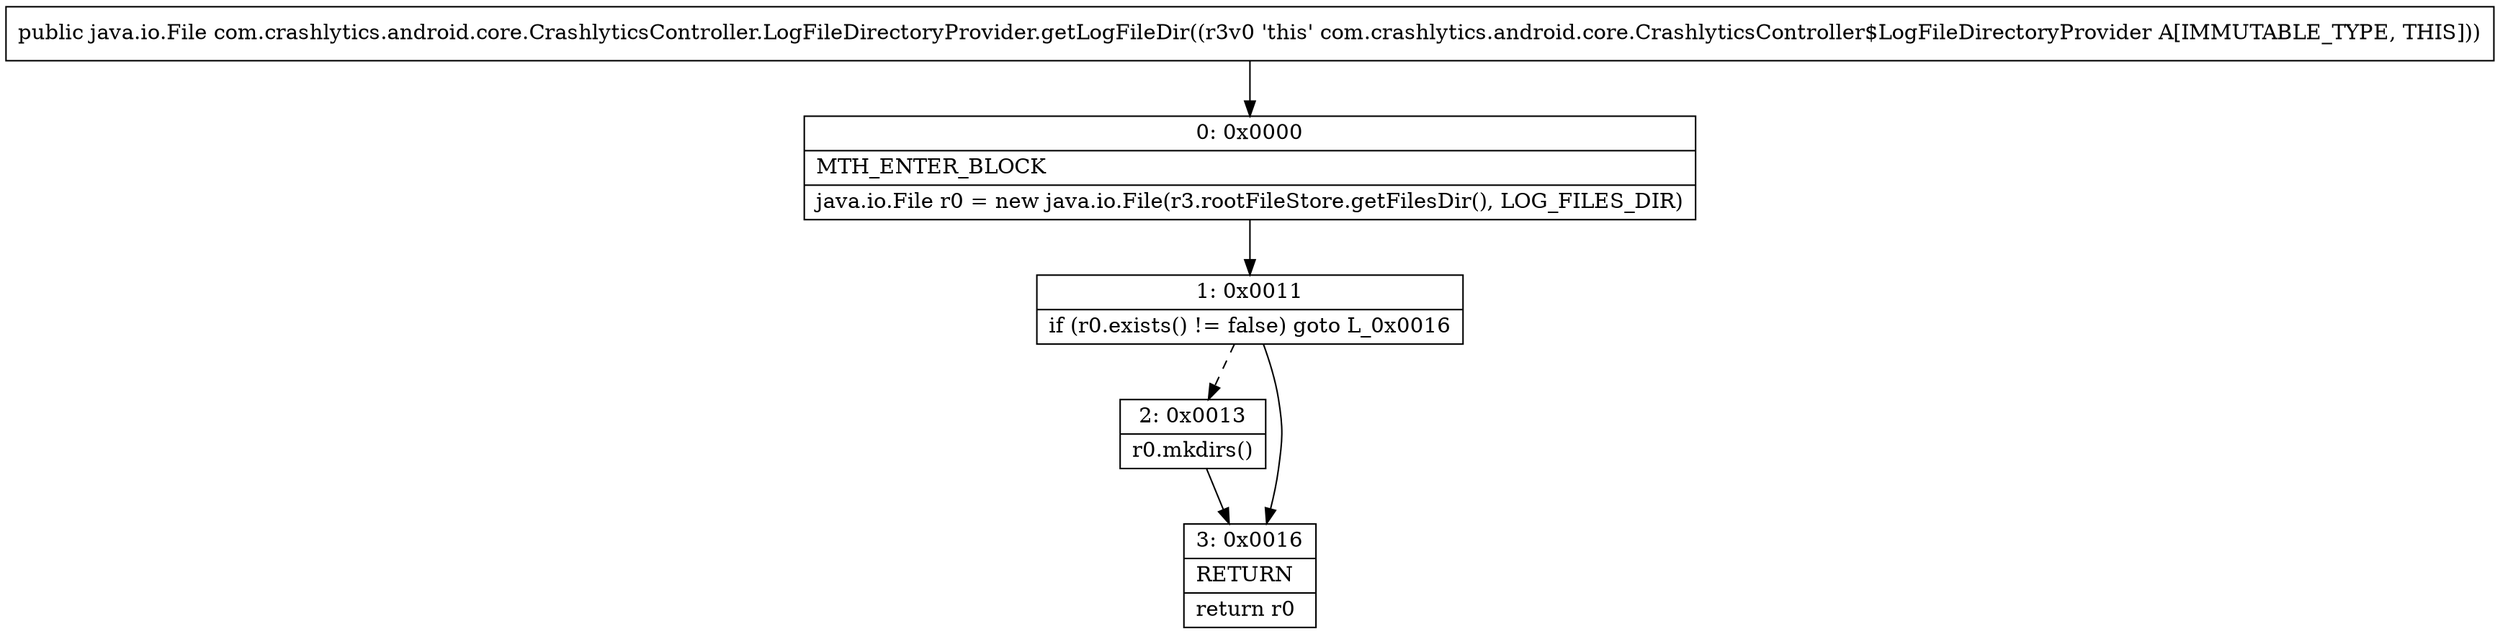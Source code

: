 digraph "CFG forcom.crashlytics.android.core.CrashlyticsController.LogFileDirectoryProvider.getLogFileDir()Ljava\/io\/File;" {
Node_0 [shape=record,label="{0\:\ 0x0000|MTH_ENTER_BLOCK\l|java.io.File r0 = new java.io.File(r3.rootFileStore.getFilesDir(), LOG_FILES_DIR)\l}"];
Node_1 [shape=record,label="{1\:\ 0x0011|if (r0.exists() != false) goto L_0x0016\l}"];
Node_2 [shape=record,label="{2\:\ 0x0013|r0.mkdirs()\l}"];
Node_3 [shape=record,label="{3\:\ 0x0016|RETURN\l|return r0\l}"];
MethodNode[shape=record,label="{public java.io.File com.crashlytics.android.core.CrashlyticsController.LogFileDirectoryProvider.getLogFileDir((r3v0 'this' com.crashlytics.android.core.CrashlyticsController$LogFileDirectoryProvider A[IMMUTABLE_TYPE, THIS])) }"];
MethodNode -> Node_0;
Node_0 -> Node_1;
Node_1 -> Node_2[style=dashed];
Node_1 -> Node_3;
Node_2 -> Node_3;
}

